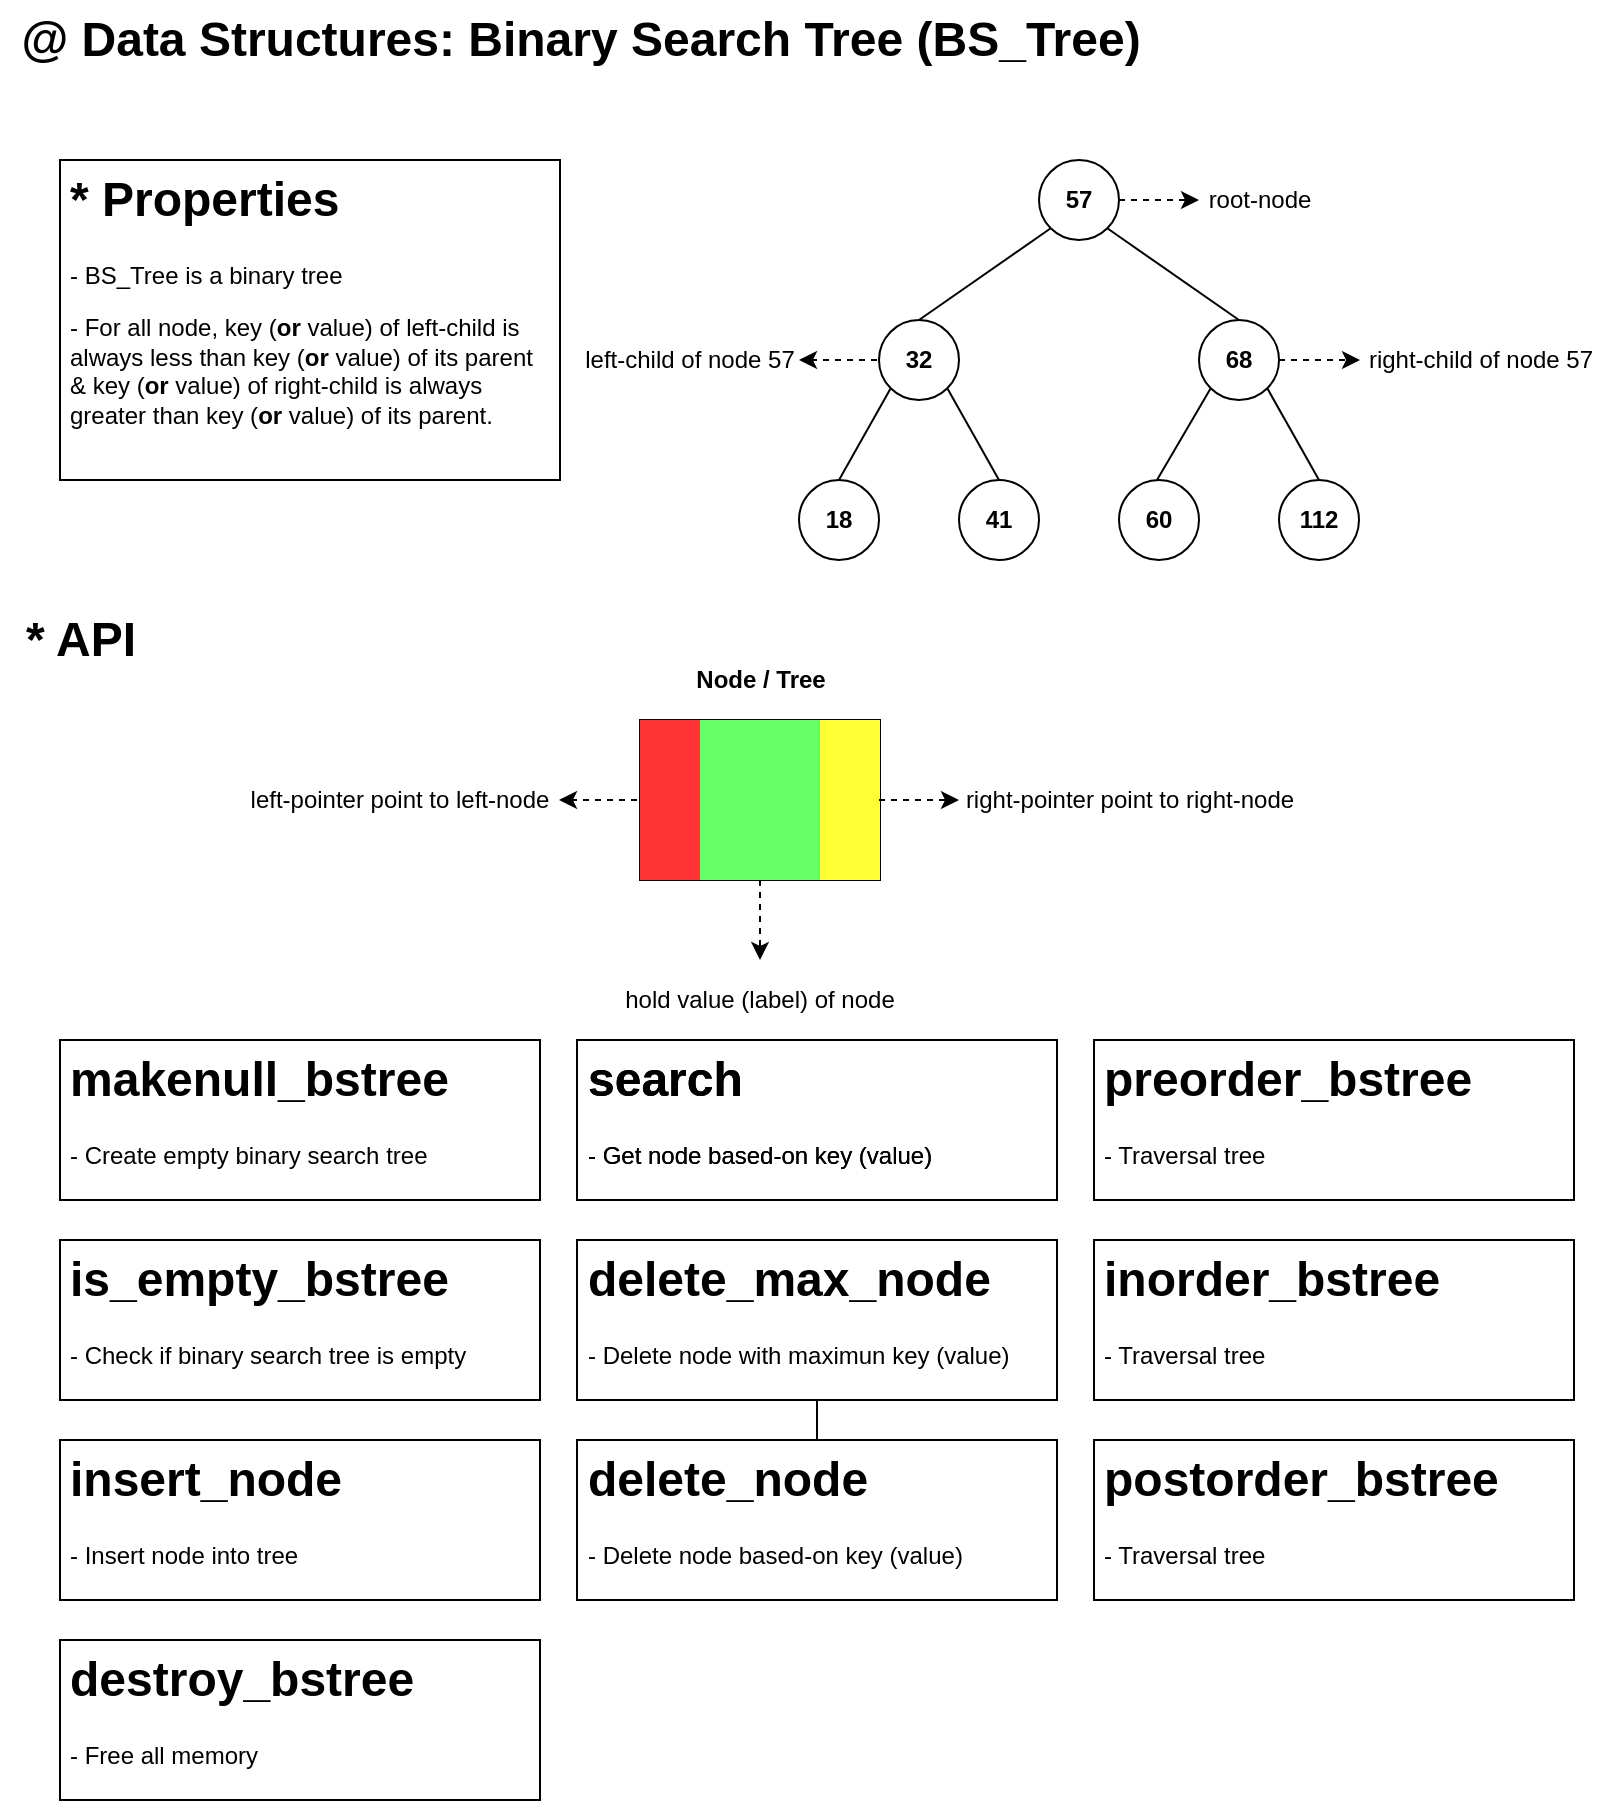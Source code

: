 <mxfile version="12.1.0" type="device" pages="1"><diagram id="k8AOUBpEndZCJEnfiSRC" name="Page-1"><mxGraphModel dx="854" dy="500" grid="1" gridSize="10" guides="1" tooltips="1" connect="1" arrows="1" fold="1" page="1" pageScale="1" pageWidth="827" pageHeight="1169" math="0" shadow="0"><root><mxCell id="0"/><mxCell id="1" parent="0"/><mxCell id="9SzLmCQYCNC7XsDIWsou-1" value="@ Data Structures: Binary Search Tree (BS_Tree)" style="text;strokeColor=none;fillColor=none;html=1;fontSize=24;fontStyle=1;verticalAlign=middle;align=center;" parent="1" vertex="1"><mxGeometry width="580" height="40" as="geometry"/></mxCell><mxCell id="9SzLmCQYCNC7XsDIWsou-13" value="" style="group" parent="1" vertex="1" connectable="0"><mxGeometry x="519.5" y="80" width="40" height="40" as="geometry"/></mxCell><mxCell id="9SzLmCQYCNC7XsDIWsou-5" value="" style="group" parent="9SzLmCQYCNC7XsDIWsou-13" vertex="1" connectable="0"><mxGeometry width="40" height="40" as="geometry"/></mxCell><mxCell id="9SzLmCQYCNC7XsDIWsou-15" value="" style="group" parent="9SzLmCQYCNC7XsDIWsou-5" vertex="1" connectable="0"><mxGeometry width="40" height="40" as="geometry"/></mxCell><mxCell id="9SzLmCQYCNC7XsDIWsou-2" value="" style="ellipse;whiteSpace=wrap;html=1;aspect=fixed;" parent="9SzLmCQYCNC7XsDIWsou-15" vertex="1"><mxGeometry width="40" height="40" as="geometry"/></mxCell><mxCell id="9SzLmCQYCNC7XsDIWsou-3" value="&lt;b&gt;57&lt;/b&gt;" style="text;html=1;strokeColor=none;fillColor=none;align=center;verticalAlign=middle;whiteSpace=wrap;rounded=0;" parent="9SzLmCQYCNC7XsDIWsou-15" vertex="1"><mxGeometry x="9" y="10" width="21" height="20" as="geometry"/></mxCell><mxCell id="9SzLmCQYCNC7XsDIWsou-16" value="" style="group" parent="1" vertex="1" connectable="0"><mxGeometry x="399.5" y="160" width="40" height="40" as="geometry"/></mxCell><mxCell id="9SzLmCQYCNC7XsDIWsou-17" value="" style="group" parent="9SzLmCQYCNC7XsDIWsou-16" vertex="1" connectable="0"><mxGeometry x="40" width="40" height="40" as="geometry"/></mxCell><mxCell id="9SzLmCQYCNC7XsDIWsou-18" value="" style="group" parent="9SzLmCQYCNC7XsDIWsou-17" vertex="1" connectable="0"><mxGeometry width="40" height="40" as="geometry"/></mxCell><mxCell id="9SzLmCQYCNC7XsDIWsou-19" value="" style="ellipse;whiteSpace=wrap;html=1;aspect=fixed;" parent="9SzLmCQYCNC7XsDIWsou-18" vertex="1"><mxGeometry width="40" height="40" as="geometry"/></mxCell><mxCell id="9SzLmCQYCNC7XsDIWsou-20" value="&lt;b&gt;32&lt;/b&gt;" style="text;html=1;strokeColor=none;fillColor=none;align=center;verticalAlign=middle;whiteSpace=wrap;rounded=0;" parent="9SzLmCQYCNC7XsDIWsou-18" vertex="1"><mxGeometry x="9" y="10" width="21" height="20" as="geometry"/></mxCell><mxCell id="9SzLmCQYCNC7XsDIWsou-61" value="" style="endArrow=classic;html=1;dashed=1;" parent="9SzLmCQYCNC7XsDIWsou-16" edge="1"><mxGeometry width="50" height="50" relative="1" as="geometry"><mxPoint x="39" y="20" as="sourcePoint"/><mxPoint y="20" as="targetPoint"/></mxGeometry></mxCell><mxCell id="9SzLmCQYCNC7XsDIWsou-22" value="" style="group" parent="1" vertex="1" connectable="0"><mxGeometry x="639.5" y="160" width="40" height="40" as="geometry"/></mxCell><mxCell id="9SzLmCQYCNC7XsDIWsou-27" value="" style="group" parent="1" vertex="1" connectable="0"><mxGeometry x="399.5" y="240" width="40" height="40" as="geometry"/></mxCell><mxCell id="9SzLmCQYCNC7XsDIWsou-28" value="" style="ellipse;whiteSpace=wrap;html=1;aspect=fixed;" parent="9SzLmCQYCNC7XsDIWsou-27" vertex="1"><mxGeometry width="40" height="40" as="geometry"/></mxCell><mxCell id="9SzLmCQYCNC7XsDIWsou-29" value="&lt;b&gt;18&lt;/b&gt;" style="text;html=1;strokeColor=none;fillColor=none;align=center;verticalAlign=middle;whiteSpace=wrap;rounded=0;" parent="9SzLmCQYCNC7XsDIWsou-27" vertex="1"><mxGeometry x="9" y="10" width="21" height="20" as="geometry"/></mxCell><mxCell id="9SzLmCQYCNC7XsDIWsou-30" value="" style="group" parent="1" vertex="1" connectable="0"><mxGeometry x="479.5" y="240" width="40" height="40" as="geometry"/></mxCell><mxCell id="9SzLmCQYCNC7XsDIWsou-31" value="" style="group" parent="9SzLmCQYCNC7XsDIWsou-30" vertex="1" connectable="0"><mxGeometry width="40" height="40" as="geometry"/></mxCell><mxCell id="9SzLmCQYCNC7XsDIWsou-32" value="" style="group" parent="9SzLmCQYCNC7XsDIWsou-31" vertex="1" connectable="0"><mxGeometry width="40" height="40" as="geometry"/></mxCell><mxCell id="9SzLmCQYCNC7XsDIWsou-33" value="" style="ellipse;whiteSpace=wrap;html=1;aspect=fixed;" parent="9SzLmCQYCNC7XsDIWsou-32" vertex="1"><mxGeometry width="40" height="40" as="geometry"/></mxCell><mxCell id="9SzLmCQYCNC7XsDIWsou-34" value="&lt;b&gt;41&lt;/b&gt;" style="text;html=1;strokeColor=none;fillColor=none;align=center;verticalAlign=middle;whiteSpace=wrap;rounded=0;" parent="9SzLmCQYCNC7XsDIWsou-32" vertex="1"><mxGeometry x="9" y="10" width="21" height="20" as="geometry"/></mxCell><mxCell id="9SzLmCQYCNC7XsDIWsou-35" value="" style="group" parent="1" vertex="1" connectable="0"><mxGeometry x="559.5" y="240" width="40" height="40" as="geometry"/></mxCell><mxCell id="9SzLmCQYCNC7XsDIWsou-36" value="" style="group" parent="9SzLmCQYCNC7XsDIWsou-35" vertex="1" connectable="0"><mxGeometry width="40" height="40" as="geometry"/></mxCell><mxCell id="9SzLmCQYCNC7XsDIWsou-37" value="" style="group" parent="9SzLmCQYCNC7XsDIWsou-36" vertex="1" connectable="0"><mxGeometry width="40" height="40" as="geometry"/></mxCell><mxCell id="9SzLmCQYCNC7XsDIWsou-38" value="" style="ellipse;whiteSpace=wrap;html=1;aspect=fixed;" parent="9SzLmCQYCNC7XsDIWsou-37" vertex="1"><mxGeometry width="40" height="40" as="geometry"/></mxCell><mxCell id="9SzLmCQYCNC7XsDIWsou-39" value="&lt;b&gt;60&lt;/b&gt;" style="text;html=1;strokeColor=none;fillColor=none;align=center;verticalAlign=middle;whiteSpace=wrap;rounded=0;" parent="9SzLmCQYCNC7XsDIWsou-37" vertex="1"><mxGeometry x="9" y="10" width="21" height="20" as="geometry"/></mxCell><mxCell id="9SzLmCQYCNC7XsDIWsou-40" value="" style="group" parent="1" vertex="1" connectable="0"><mxGeometry x="639.5" y="240" width="40" height="40" as="geometry"/></mxCell><mxCell id="9SzLmCQYCNC7XsDIWsou-41" value="" style="group" parent="9SzLmCQYCNC7XsDIWsou-40" vertex="1" connectable="0"><mxGeometry width="40" height="40" as="geometry"/></mxCell><mxCell id="9SzLmCQYCNC7XsDIWsou-42" value="" style="group" parent="9SzLmCQYCNC7XsDIWsou-41" vertex="1" connectable="0"><mxGeometry width="40" height="40" as="geometry"/></mxCell><mxCell id="9SzLmCQYCNC7XsDIWsou-43" value="" style="ellipse;whiteSpace=wrap;html=1;aspect=fixed;" parent="9SzLmCQYCNC7XsDIWsou-42" vertex="1"><mxGeometry width="40" height="40" as="geometry"/></mxCell><mxCell id="9SzLmCQYCNC7XsDIWsou-44" value="&lt;b&gt;112&lt;/b&gt;" style="text;html=1;strokeColor=none;fillColor=none;align=center;verticalAlign=middle;whiteSpace=wrap;rounded=0;" parent="9SzLmCQYCNC7XsDIWsou-42" vertex="1"><mxGeometry x="9" y="10" width="21" height="20" as="geometry"/></mxCell><mxCell id="9SzLmCQYCNC7XsDIWsou-45" value="" style="endArrow=none;html=1;exitX=0.5;exitY=0;exitDx=0;exitDy=0;entryX=0;entryY=1;entryDx=0;entryDy=0;" parent="1" source="9SzLmCQYCNC7XsDIWsou-19" target="9SzLmCQYCNC7XsDIWsou-2" edge="1"><mxGeometry width="50" height="50" relative="1" as="geometry"><mxPoint x="477.5" y="174" as="sourcePoint"/><mxPoint x="538.5" y="120" as="targetPoint"/></mxGeometry></mxCell><mxCell id="9SzLmCQYCNC7XsDIWsou-46" value="" style="endArrow=none;html=1;exitX=1;exitY=1;exitDx=0;exitDy=0;entryX=0.5;entryY=0;entryDx=0;entryDy=0;" parent="1" source="9SzLmCQYCNC7XsDIWsou-2" target="9SzLmCQYCNC7XsDIWsou-25" edge="1"><mxGeometry width="50" height="50" relative="1" as="geometry"><mxPoint x="539.5" y="120" as="sourcePoint"/><mxPoint x="602.5" y="171" as="targetPoint"/></mxGeometry></mxCell><mxCell id="9SzLmCQYCNC7XsDIWsou-47" value="" style="endArrow=none;html=1;exitX=0.5;exitY=0;exitDx=0;exitDy=0;entryX=0;entryY=1;entryDx=0;entryDy=0;" parent="1" source="9SzLmCQYCNC7XsDIWsou-28" target="9SzLmCQYCNC7XsDIWsou-19" edge="1"><mxGeometry width="50" height="50" relative="1" as="geometry"><mxPoint x="339" y="240" as="sourcePoint"/><mxPoint x="458" y="200" as="targetPoint"/></mxGeometry></mxCell><mxCell id="9SzLmCQYCNC7XsDIWsou-48" value="" style="endArrow=none;html=1;entryX=0.5;entryY=0;entryDx=0;entryDy=0;exitX=1;exitY=1;exitDx=0;exitDy=0;" parent="1" source="9SzLmCQYCNC7XsDIWsou-19" target="9SzLmCQYCNC7XsDIWsou-33" edge="1"><mxGeometry width="50" height="50" relative="1" as="geometry"><mxPoint x="459.5" y="200" as="sourcePoint"/><mxPoint x="499" y="160" as="targetPoint"/></mxGeometry></mxCell><mxCell id="9SzLmCQYCNC7XsDIWsou-49" value="" style="endArrow=none;html=1;exitX=1;exitY=1;exitDx=0;exitDy=0;entryX=0.5;entryY=0;entryDx=0;entryDy=0;" parent="1" source="9SzLmCQYCNC7XsDIWsou-25" target="9SzLmCQYCNC7XsDIWsou-43" edge="1"><mxGeometry width="50" height="50" relative="1" as="geometry"><mxPoint x="619.5" y="200" as="sourcePoint"/><mxPoint x="700.5" y="240" as="targetPoint"/></mxGeometry></mxCell><mxCell id="9SzLmCQYCNC7XsDIWsou-51" value="" style="endArrow=none;html=1;exitX=0.5;exitY=0;exitDx=0;exitDy=0;entryX=0;entryY=1;entryDx=0;entryDy=0;" parent="1" target="9SzLmCQYCNC7XsDIWsou-25" edge="1"><mxGeometry width="50" height="50" relative="1" as="geometry"><mxPoint x="578.5" y="240" as="sourcePoint"/><mxPoint x="659" y="200" as="targetPoint"/></mxGeometry></mxCell><mxCell id="9SzLmCQYCNC7XsDIWsou-25" value="" style="ellipse;whiteSpace=wrap;html=1;aspect=fixed;" parent="1" vertex="1"><mxGeometry x="599.5" y="160" width="40" height="40" as="geometry"/></mxCell><mxCell id="9SzLmCQYCNC7XsDIWsou-26" value="&lt;b&gt;68&lt;/b&gt;" style="text;html=1;strokeColor=none;fillColor=none;align=center;verticalAlign=middle;whiteSpace=wrap;rounded=0;" parent="1" vertex="1"><mxGeometry x="608.5" y="170" width="21" height="20" as="geometry"/></mxCell><mxCell id="9SzLmCQYCNC7XsDIWsou-53" value="" style="endArrow=classic;html=1;dashed=1;" parent="1" target="9SzLmCQYCNC7XsDIWsou-54" edge="1"><mxGeometry width="50" height="50" relative="1" as="geometry"><mxPoint x="559.5" y="100" as="sourcePoint"/><mxPoint x="599.5" y="100" as="targetPoint"/></mxGeometry></mxCell><mxCell id="9SzLmCQYCNC7XsDIWsou-54" value="root-node" style="text;html=1;strokeColor=none;fillColor=none;align=center;verticalAlign=middle;whiteSpace=wrap;rounded=0;" parent="1" vertex="1"><mxGeometry x="599.5" y="90" width="60" height="20" as="geometry"/></mxCell><mxCell id="9SzLmCQYCNC7XsDIWsou-55" value="" style="endArrow=classic;html=1;dashed=1;" parent="1" target="9SzLmCQYCNC7XsDIWsou-56" edge="1"><mxGeometry width="50" height="50" relative="1" as="geometry"><mxPoint x="639.5" y="180" as="sourcePoint"/><mxPoint x="679.5" y="180" as="targetPoint"/></mxGeometry></mxCell><mxCell id="9SzLmCQYCNC7XsDIWsou-56" value="right-child of node 57" style="text;html=1;strokeColor=none;fillColor=none;align=center;verticalAlign=middle;whiteSpace=wrap;rounded=0;" parent="1" vertex="1"><mxGeometry x="680" y="170" width="121" height="20" as="geometry"/></mxCell><mxCell id="9SzLmCQYCNC7XsDIWsou-62" value="left-child of node 57" style="text;html=1;strokeColor=none;fillColor=none;align=center;verticalAlign=middle;whiteSpace=wrap;rounded=0;" parent="1" vertex="1"><mxGeometry x="289.5" y="170" width="110" height="20" as="geometry"/></mxCell><mxCell id="9SzLmCQYCNC7XsDIWsou-63" value="&lt;h1&gt;* Properties&lt;/h1&gt;&lt;p&gt;- BS_Tree is a binary tree&lt;/p&gt;&lt;p&gt;- For all node, key (&lt;b&gt;or&lt;/b&gt; value) of left-child is always less than key (&lt;b&gt;or &lt;/b&gt;value) of its parent &amp;amp; key (&lt;b&gt;or&lt;/b&gt; value) of right-child is always greater than key (&lt;b&gt;or&lt;/b&gt; value) of its parent.&lt;/p&gt;" style="text;html=1;strokeColor=#000000;fillColor=none;spacing=5;spacingTop=-20;whiteSpace=wrap;overflow=hidden;rounded=0;" parent="1" vertex="1"><mxGeometry x="30" y="80" width="250" height="160" as="geometry"/></mxCell><mxCell id="9SzLmCQYCNC7XsDIWsou-64" value="* API" style="text;strokeColor=none;fillColor=none;html=1;fontSize=24;fontStyle=1;verticalAlign=middle;align=center;" parent="1" vertex="1"><mxGeometry y="300" width="80" height="40" as="geometry"/></mxCell><mxCell id="9SzLmCQYCNC7XsDIWsou-65" value="" style="rounded=0;whiteSpace=wrap;html=1;strokeColor=#000000;fillColor=none;" parent="1" vertex="1"><mxGeometry x="320" y="360" width="120" height="80" as="geometry"/></mxCell><mxCell id="9SzLmCQYCNC7XsDIWsou-66" value="&lt;b&gt;Node / Tree&lt;/b&gt;" style="text;html=1;strokeColor=none;fillColor=none;align=center;verticalAlign=middle;whiteSpace=wrap;rounded=0;" parent="1" vertex="1"><mxGeometry x="342.5" y="330" width="75" height="20" as="geometry"/></mxCell><mxCell id="9SzLmCQYCNC7XsDIWsou-69" value="" style="rounded=0;whiteSpace=wrap;html=1;strokeColor=none;fillColor=#66FF66;" parent="1" vertex="1"><mxGeometry x="350" y="360" width="60" height="80" as="geometry"/></mxCell><mxCell id="9SzLmCQYCNC7XsDIWsou-71" value="" style="rounded=0;whiteSpace=wrap;html=1;strokeColor=none;fillColor=#FF3333;" parent="1" vertex="1"><mxGeometry x="320" y="360" width="30" height="80" as="geometry"/></mxCell><mxCell id="9SzLmCQYCNC7XsDIWsou-72" value="" style="rounded=0;whiteSpace=wrap;html=1;strokeColor=none;fillColor=#FFFF33;" parent="1" vertex="1"><mxGeometry x="410" y="360" width="30" height="80" as="geometry"/></mxCell><mxCell id="9SzLmCQYCNC7XsDIWsou-73" value="left-pointer point to left-node" style="text;html=1;strokeColor=none;fillColor=none;align=center;verticalAlign=middle;whiteSpace=wrap;rounded=0;" parent="1" vertex="1"><mxGeometry x="120" y="380" width="160" height="40" as="geometry"/></mxCell><mxCell id="9SzLmCQYCNC7XsDIWsou-74" value="" style="group" parent="1" vertex="1" connectable="0"><mxGeometry x="279.5" y="380" width="40" height="40" as="geometry"/></mxCell><mxCell id="9SzLmCQYCNC7XsDIWsou-79" value="" style="endArrow=classic;html=1;dashed=1;" parent="9SzLmCQYCNC7XsDIWsou-74" edge="1"><mxGeometry width="50" height="50" relative="1" as="geometry"><mxPoint x="39" y="20" as="sourcePoint"/><mxPoint y="20" as="targetPoint"/></mxGeometry></mxCell><mxCell id="9SzLmCQYCNC7XsDIWsou-82" value="" style="endArrow=classic;html=1;dashed=1;" parent="1" edge="1"><mxGeometry width="50" height="50" relative="1" as="geometry"><mxPoint x="439.5" y="400" as="sourcePoint"/><mxPoint x="479.5" y="400" as="targetPoint"/></mxGeometry></mxCell><mxCell id="9SzLmCQYCNC7XsDIWsou-83" value="right-pointer point to right-node" style="text;html=1;strokeColor=none;fillColor=none;align=center;verticalAlign=middle;whiteSpace=wrap;rounded=0;" parent="1" vertex="1"><mxGeometry x="480" y="380" width="170" height="40" as="geometry"/></mxCell><mxCell id="9SzLmCQYCNC7XsDIWsou-84" value="" style="endArrow=classic;html=1;dashed=1;exitX=0.5;exitY=1;exitDx=0;exitDy=0;" parent="1" source="9SzLmCQYCNC7XsDIWsou-69" edge="1"><mxGeometry width="50" height="50" relative="1" as="geometry"><mxPoint x="369" y="470" as="sourcePoint"/><mxPoint x="380" y="480" as="targetPoint"/></mxGeometry></mxCell><mxCell id="9SzLmCQYCNC7XsDIWsou-85" value="hold value (label) of node" style="text;html=1;strokeColor=none;fillColor=none;align=center;verticalAlign=middle;whiteSpace=wrap;rounded=0;" parent="1" vertex="1"><mxGeometry x="310" y="480" width="140" height="40" as="geometry"/></mxCell><mxCell id="75r_s7sLNpQfyK67nq__-1" value="&lt;h1&gt;makenull_bstree&lt;/h1&gt;&lt;p&gt;- Create empty binary search tree&lt;/p&gt;" style="text;html=1;strokeColor=#000000;fillColor=none;spacing=5;spacingTop=-20;whiteSpace=wrap;overflow=hidden;rounded=0;" parent="1" vertex="1"><mxGeometry x="30" y="520" width="240" height="80" as="geometry"/></mxCell><mxCell id="75r_s7sLNpQfyK67nq__-3" value="&lt;h1&gt;is_empty_bstree&lt;/h1&gt;&lt;p&gt;- Check if binary search tree is empty&lt;/p&gt;" style="text;html=1;strokeColor=#000000;fillColor=none;spacing=5;spacingTop=-20;whiteSpace=wrap;overflow=hidden;rounded=0;" parent="1" vertex="1"><mxGeometry x="30" y="620" width="240" height="80" as="geometry"/></mxCell><mxCell id="75r_s7sLNpQfyK67nq__-4" value="&lt;h1&gt;destroy_bstree&lt;/h1&gt;&lt;p&gt;- Free all memory&lt;/p&gt;" style="text;html=1;strokeColor=#000000;fillColor=none;spacing=5;spacingTop=-20;whiteSpace=wrap;overflow=hidden;rounded=0;" parent="1" vertex="1"><mxGeometry x="30" y="820" width="240" height="80" as="geometry"/></mxCell><mxCell id="75r_s7sLNpQfyK67nq__-5" value="&lt;h1&gt;insert_node&lt;/h1&gt;&lt;p&gt;- Insert node into tree&lt;/p&gt;" style="text;html=1;strokeColor=#000000;fillColor=none;spacing=5;spacingTop=-20;whiteSpace=wrap;overflow=hidden;rounded=0;" parent="1" vertex="1"><mxGeometry x="30" y="720" width="240" height="80" as="geometry"/></mxCell><mxCell id="75r_s7sLNpQfyK67nq__-6" value="&lt;h1&gt;preorder_bstree&lt;/h1&gt;&lt;p&gt;- Traversal tree&lt;/p&gt;" style="text;html=1;strokeColor=#000000;fillColor=none;spacing=5;spacingTop=-20;whiteSpace=wrap;overflow=hidden;rounded=0;" parent="1" vertex="1"><mxGeometry x="547" y="520" width="240" height="80" as="geometry"/></mxCell><mxCell id="75r_s7sLNpQfyK67nq__-7" value="&lt;h1&gt;inorder_bstree&lt;/h1&gt;&lt;p&gt;- Traversal tree&lt;/p&gt;" style="text;html=1;strokeColor=#000000;fillColor=none;spacing=5;spacingTop=-20;whiteSpace=wrap;overflow=hidden;rounded=0;" parent="1" vertex="1"><mxGeometry x="547" y="620" width="240" height="80" as="geometry"/></mxCell><mxCell id="75r_s7sLNpQfyK67nq__-8" value="&lt;h1&gt;postorder_bstree&lt;/h1&gt;&lt;p&gt;- Traversal tree&lt;/p&gt;" style="text;html=1;strokeColor=#000000;fillColor=none;spacing=5;spacingTop=-20;whiteSpace=wrap;overflow=hidden;rounded=0;" parent="1" vertex="1"><mxGeometry x="547" y="720" width="240" height="80" as="geometry"/></mxCell><mxCell id="75r_s7sLNpQfyK67nq__-9" value="&lt;h1&gt;search&lt;/h1&gt;&lt;p&gt;- Get node based-on key (value)&lt;/p&gt;" style="text;html=1;strokeColor=#000000;fillColor=none;spacing=5;spacingTop=-20;whiteSpace=wrap;overflow=hidden;rounded=0;" parent="1" vertex="1"><mxGeometry x="288.5" y="520" width="240" height="80" as="geometry"/></mxCell><mxCell id="75r_s7sLNpQfyK67nq__-10" value="&lt;h1&gt;search&lt;/h1&gt;&lt;p&gt;- Get node based-on key (value)&lt;/p&gt;" style="text;html=1;strokeColor=#000000;fillColor=none;spacing=5;spacingTop=-20;whiteSpace=wrap;overflow=hidden;rounded=0;" parent="1" vertex="1"><mxGeometry x="288.5" y="520" width="240" height="80" as="geometry"/></mxCell><mxCell id="75r_s7sLNpQfyK67nq__-11" value="&lt;h1&gt;delete_node&lt;/h1&gt;&lt;p&gt;- Delete node based-on key (value)&lt;/p&gt;" style="text;html=1;strokeColor=#000000;fillColor=none;spacing=5;spacingTop=-20;whiteSpace=wrap;overflow=hidden;rounded=0;" parent="1" vertex="1"><mxGeometry x="288.5" y="720" width="240" height="80" as="geometry"/></mxCell><mxCell id="CRonGbshQuPcUT1BzYTs-1" value="&lt;h1&gt;delete_max_node&lt;/h1&gt;&lt;p&gt;- Delete node with maximun key (value)&lt;/p&gt;" style="text;html=1;strokeColor=#000000;fillColor=none;spacing=5;spacingTop=-20;whiteSpace=wrap;overflow=hidden;rounded=0;" vertex="1" parent="1"><mxGeometry x="288.5" y="620" width="240" height="80" as="geometry"/></mxCell><mxCell id="CRonGbshQuPcUT1BzYTs-5" value="" style="endArrow=none;html=1;entryX=0.5;entryY=0;entryDx=0;entryDy=0;exitX=0.5;exitY=1;exitDx=0;exitDy=0;" edge="1" parent="1" source="CRonGbshQuPcUT1BzYTs-1" target="75r_s7sLNpQfyK67nq__-11"><mxGeometry width="50" height="50" relative="1" as="geometry"><mxPoint x="10" y="970" as="sourcePoint"/><mxPoint x="60" y="920" as="targetPoint"/></mxGeometry></mxCell></root></mxGraphModel></diagram></mxfile>